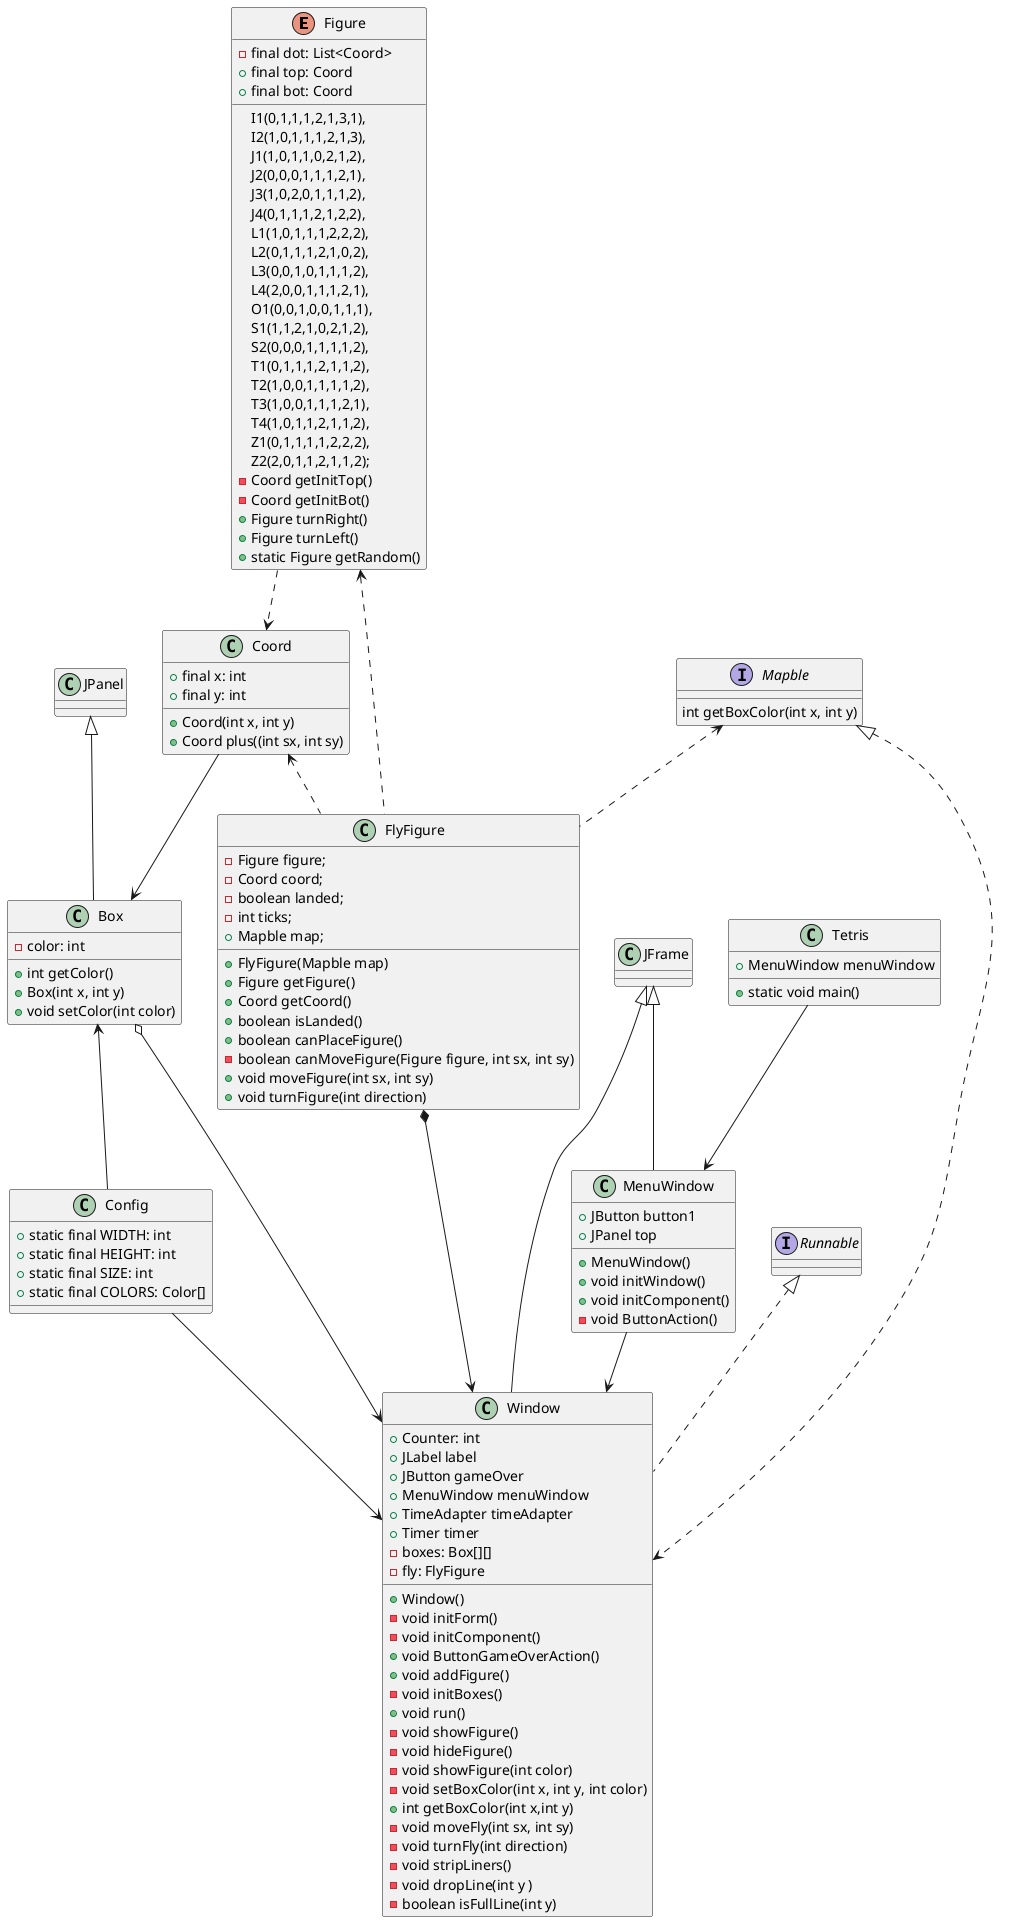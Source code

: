 @startuml
'https://plantuml.com/class-diagram

'abstract class AbstractList
'abstract AbstractCollection
'interface List
'interface Collection
enum Figure
class Coord
class Config
class Box extends JPanel
class Window extends JFrame implements Runnable
class FlyFigure
class Tetris
interface Mapble
class MenuWindow extends JFrame

enum Figure{
    I1(0,1,1,1,2,1,3,1),
    I2(1,0,1,1,1,2,1,3),
    J1(1,0,1,1,0,2,1,2),
    J2(0,0,0,1,1,1,2,1),
    J3(1,0,2,0,1,1,1,2),
    J4(0,1,1,1,2,1,2,2),
    L1(1,0,1,1,1,2,2,2),
    L2(0,1,1,1,2,1,0,2),
    L3(0,0,1,0,1,1,1,2),
    L4(2,0,0,1,1,1,2,1),
    O1(0,0,1,0,0,1,1,1),
    S1(1,1,2,1,0,2,1,2),
    S2(0,0,0,1,1,1,1,2),
    T1(0,1,1,1,2,1,1,2),
    T2(1,0,0,1,1,1,1,2),
    T3(1,0,0,1,1,1,2,1),
    T4(1,0,1,1,2,1,1,2),
    Z1(0,1,1,1,1,2,2,2),
    Z2(2,0,1,1,2,1,1,2);

    - final dot: List<Coord>
    + final top: Coord
    + final bot: Coord
    - Coord getInitTop()
    - Coord getInitBot()
    + Figure turnRight()
    + Figure turnLeft()
    + static Figure getRandom()
}

class Coord{
    + final x: int
    + final y: int

    + Coord(int x, int y)
    + Coord plus((int sx, int sy)
}

class Config {
    + static final WIDTH: int
    + static final HEIGHT: int
    + static final SIZE: int
    + static final COLORS: Color[]
}

class Box{
 - color: int

 + int getColor()
 + Box(int x, int y)
 + void setColor(int color)
}

class Window{
    +Counter: int
    +JLabel label
    +JButton gameOver
    +MenuWindow menuWindow
    +TimeAdapter timeAdapter
    +Timer timer
    - boxes: Box[][]
    - fly: FlyFigure

    + Window()
    - void initForm()
    - void initComponent()
    + void ButtonGameOverAction()
    + void addFigure()
    - void initBoxes()
    + void run()
    - void showFigure()
    - void hideFigure()
    - void showFigure(int color)
    - void setBoxColor(int x, int y, int color)
    + int getBoxColor(int x,int y)
    - void moveFly(int sx, int sy)
    - void turnFly(int direction)
    - void stripLiners()
    - void dropLine(int y )
    - boolean isFullLine(int y)
}

interface Mapble{
    int getBoxColor(int x, int y)
}

class FlyFigure{
    - Figure figure;
    - Coord coord;
    - boolean landed;
    - int ticks;
    + Mapble map;

    + FlyFigure(Mapble map)
    + Figure getFigure()
    + Coord getCoord()
    + boolean isLanded()
    + boolean canPlaceFigure()
    - boolean canMoveFigure(Figure figure, int sx, int sy)
    + void moveFigure(int sx, int sy)
    + void turnFigure(int direction)
}

class Tetris{
    + static void main()
    + MenuWindow menuWindow
}

class MenuWindow{
    + JButton button1
    + JPanel top

    + MenuWindow()
    + void initWindow()
    + void initComponent()
    - void ButtonAction()
}

Coord <.. FlyFigure
Coord --> Box
Box o--> Window
Box <-- Config
FlyFigure *--> Window
Mapble <|..> Window
'Window --> FlyFigure
Config --> Window
Tetris --> MenuWindow
MenuWindow --> Window
Figure <.. FlyFigure
Figure ..> Coord
Mapble <.. FlyFigure

'List <|-- AbstractList
'Collection <|-- AbstractCollection
'
'Collection <|- List
'AbstractCollection <|- AbstractList
'AbstractList <|-- ArrayList
'
'class ArrayList {
'Object[] elementData
'size()
'}
'
'enum TimeUnit {
'DAYS
'HOURS
'MINUTES
'}

@enduml